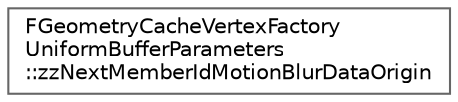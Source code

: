 digraph "Graphical Class Hierarchy"
{
 // INTERACTIVE_SVG=YES
 // LATEX_PDF_SIZE
  bgcolor="transparent";
  edge [fontname=Helvetica,fontsize=10,labelfontname=Helvetica,labelfontsize=10];
  node [fontname=Helvetica,fontsize=10,shape=box,height=0.2,width=0.4];
  rankdir="LR";
  Node0 [id="Node000000",label="FGeometryCacheVertexFactory\lUniformBufferParameters\l::zzNextMemberIdMotionBlurDataOrigin",height=0.2,width=0.4,color="grey40", fillcolor="white", style="filled",URL="$dc/dec/structFGeometryCacheVertexFactoryUniformBufferParameters_1_1zzNextMemberIdMotionBlurDataOrigin.html",tooltip=" "];
}
